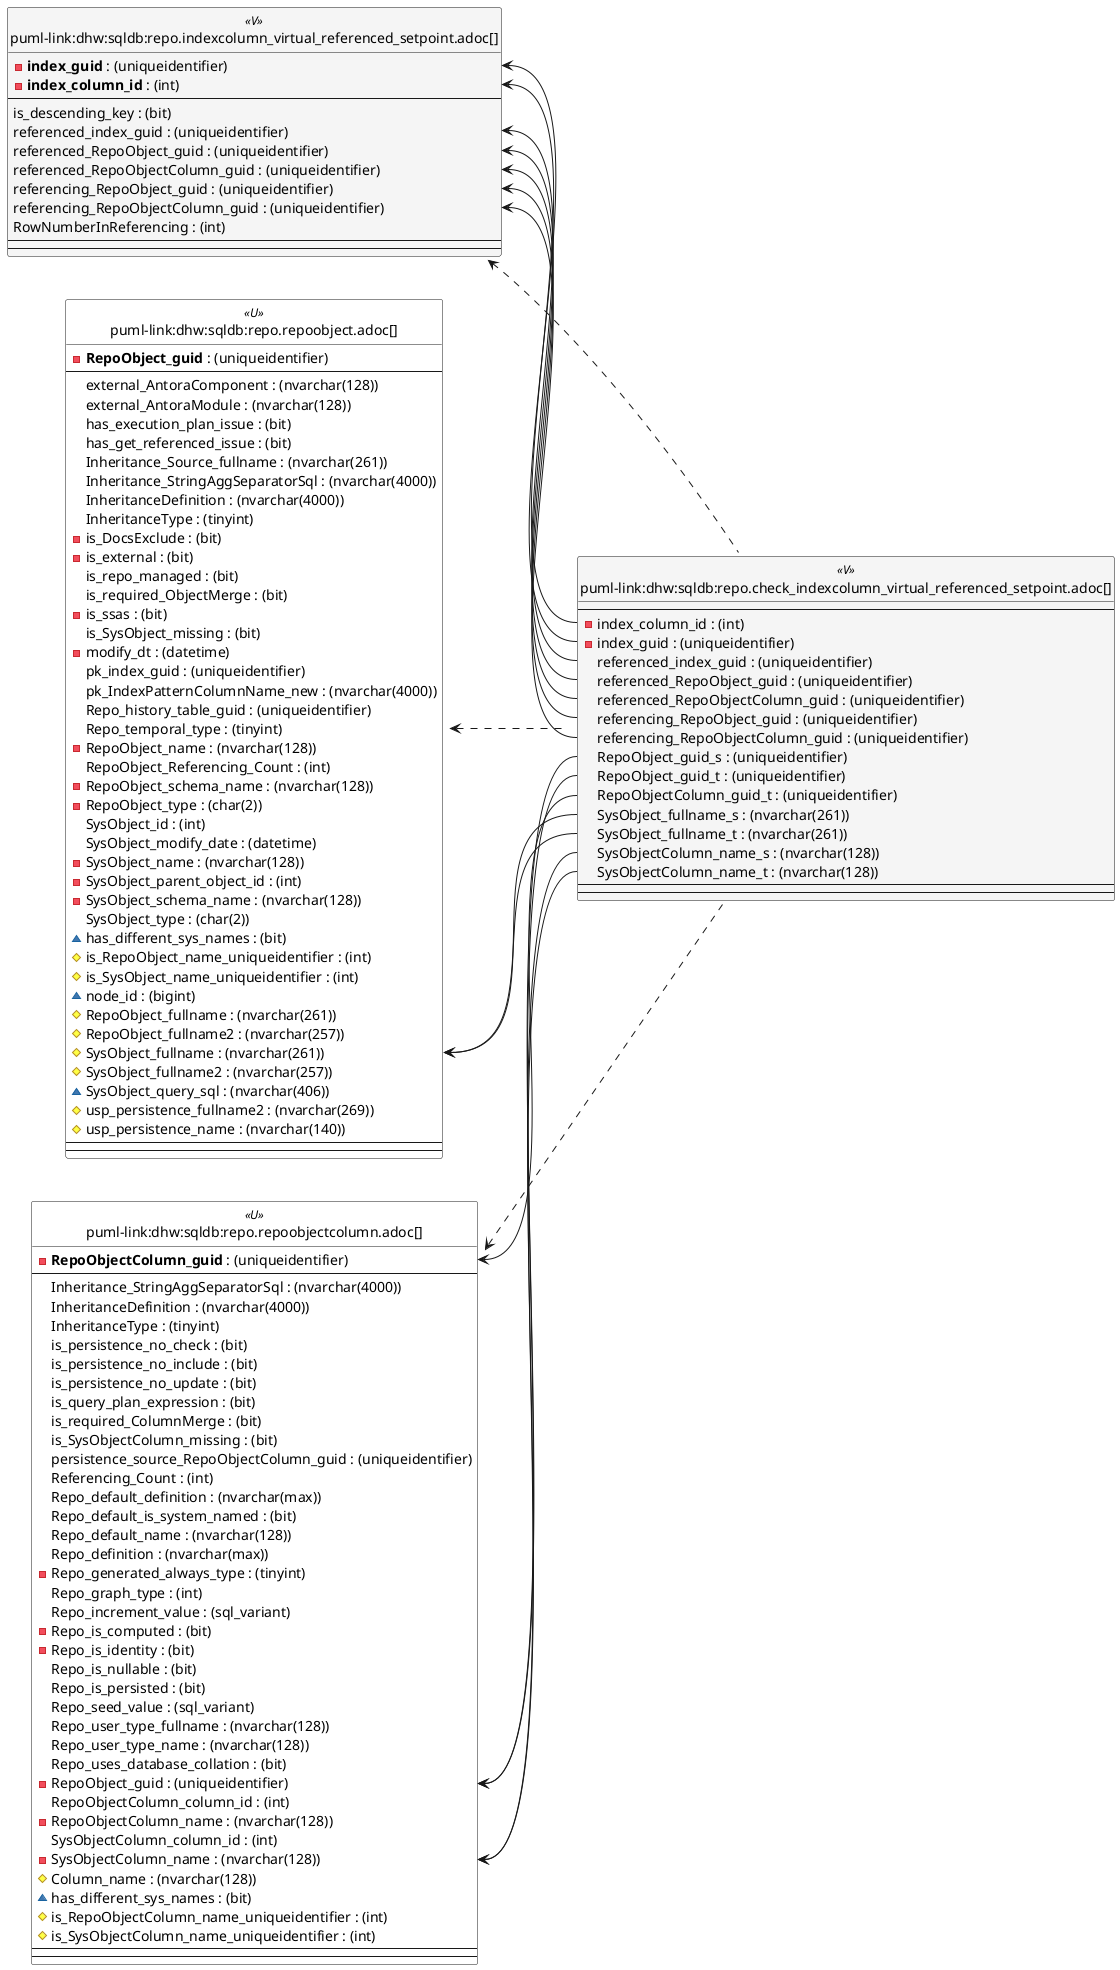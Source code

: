 @startuml
left to right direction
'top to bottom direction
hide circle
'avoide "." issues:
set namespaceSeparator none


skinparam class {
  BackgroundColor White
  BackgroundColor<<FN>> Yellow
  BackgroundColor<<FS>> Yellow
  BackgroundColor<<FT>> LightGray
  BackgroundColor<<IF>> Yellow
  BackgroundColor<<IS>> Yellow
  BackgroundColor<<P>> Aqua
  BackgroundColor<<PC>> Aqua
  BackgroundColor<<SN>> Yellow
  BackgroundColor<<SO>> SlateBlue
  BackgroundColor<<TF>> LightGray
  BackgroundColor<<TR>> Tomato
  BackgroundColor<<U>> White
  BackgroundColor<<V>> WhiteSmoke
  BackgroundColor<<X>> Aqua
  BackgroundColor<<external>> AliceBlue
}


entity "puml-link:dhw:sqldb:repo.check_indexcolumn_virtual_referenced_setpoint.adoc[]" as repo.check_IndexColumn_virtual_referenced_setpoint << V >> {
  --
  - index_column_id : (int)
  - index_guid : (uniqueidentifier)
  referenced_index_guid : (uniqueidentifier)
  referenced_RepoObject_guid : (uniqueidentifier)
  referenced_RepoObjectColumn_guid : (uniqueidentifier)
  referencing_RepoObject_guid : (uniqueidentifier)
  referencing_RepoObjectColumn_guid : (uniqueidentifier)
  RepoObject_guid_s : (uniqueidentifier)
  RepoObject_guid_t : (uniqueidentifier)
  RepoObjectColumn_guid_t : (uniqueidentifier)
  SysObject_fullname_s : (nvarchar(261))
  SysObject_fullname_t : (nvarchar(261))
  SysObjectColumn_name_s : (nvarchar(128))
  SysObjectColumn_name_t : (nvarchar(128))
  --
  --
}

entity "puml-link:dhw:sqldb:repo.indexcolumn_virtual_referenced_setpoint.adoc[]" as repo.IndexColumn_virtual_referenced_setpoint << V >> {
  - **index_guid** : (uniqueidentifier)
  - **index_column_id** : (int)
  --
  is_descending_key : (bit)
  referenced_index_guid : (uniqueidentifier)
  referenced_RepoObject_guid : (uniqueidentifier)
  referenced_RepoObjectColumn_guid : (uniqueidentifier)
  referencing_RepoObject_guid : (uniqueidentifier)
  referencing_RepoObjectColumn_guid : (uniqueidentifier)
  RowNumberInReferencing : (int)
  --
  --
}

entity "puml-link:dhw:sqldb:repo.repoobject.adoc[]" as repo.RepoObject << U >> {
  - **RepoObject_guid** : (uniqueidentifier)
  --
  external_AntoraComponent : (nvarchar(128))
  external_AntoraModule : (nvarchar(128))
  has_execution_plan_issue : (bit)
  has_get_referenced_issue : (bit)
  Inheritance_Source_fullname : (nvarchar(261))
  Inheritance_StringAggSeparatorSql : (nvarchar(4000))
  InheritanceDefinition : (nvarchar(4000))
  InheritanceType : (tinyint)
  - is_DocsExclude : (bit)
  - is_external : (bit)
  is_repo_managed : (bit)
  is_required_ObjectMerge : (bit)
  - is_ssas : (bit)
  is_SysObject_missing : (bit)
  - modify_dt : (datetime)
  pk_index_guid : (uniqueidentifier)
  pk_IndexPatternColumnName_new : (nvarchar(4000))
  Repo_history_table_guid : (uniqueidentifier)
  Repo_temporal_type : (tinyint)
  - RepoObject_name : (nvarchar(128))
  RepoObject_Referencing_Count : (int)
  - RepoObject_schema_name : (nvarchar(128))
  - RepoObject_type : (char(2))
  SysObject_id : (int)
  SysObject_modify_date : (datetime)
  - SysObject_name : (nvarchar(128))
  - SysObject_parent_object_id : (int)
  - SysObject_schema_name : (nvarchar(128))
  SysObject_type : (char(2))
  ~ has_different_sys_names : (bit)
  # is_RepoObject_name_uniqueidentifier : (int)
  # is_SysObject_name_uniqueidentifier : (int)
  ~ node_id : (bigint)
  # RepoObject_fullname : (nvarchar(261))
  # RepoObject_fullname2 : (nvarchar(257))
  # SysObject_fullname : (nvarchar(261))
  # SysObject_fullname2 : (nvarchar(257))
  ~ SysObject_query_sql : (nvarchar(406))
  # usp_persistence_fullname2 : (nvarchar(269))
  # usp_persistence_name : (nvarchar(140))
  --
  --
}

entity "puml-link:dhw:sqldb:repo.repoobjectcolumn.adoc[]" as repo.RepoObjectColumn << U >> {
  - **RepoObjectColumn_guid** : (uniqueidentifier)
  --
  Inheritance_StringAggSeparatorSql : (nvarchar(4000))
  InheritanceDefinition : (nvarchar(4000))
  InheritanceType : (tinyint)
  is_persistence_no_check : (bit)
  is_persistence_no_include : (bit)
  is_persistence_no_update : (bit)
  is_query_plan_expression : (bit)
  is_required_ColumnMerge : (bit)
  is_SysObjectColumn_missing : (bit)
  persistence_source_RepoObjectColumn_guid : (uniqueidentifier)
  Referencing_Count : (int)
  Repo_default_definition : (nvarchar(max))
  Repo_default_is_system_named : (bit)
  Repo_default_name : (nvarchar(128))
  Repo_definition : (nvarchar(max))
  - Repo_generated_always_type : (tinyint)
  Repo_graph_type : (int)
  Repo_increment_value : (sql_variant)
  - Repo_is_computed : (bit)
  - Repo_is_identity : (bit)
  Repo_is_nullable : (bit)
  Repo_is_persisted : (bit)
  Repo_seed_value : (sql_variant)
  Repo_user_type_fullname : (nvarchar(128))
  Repo_user_type_name : (nvarchar(128))
  Repo_uses_database_collation : (bit)
  - RepoObject_guid : (uniqueidentifier)
  RepoObjectColumn_column_id : (int)
  - RepoObjectColumn_name : (nvarchar(128))
  SysObjectColumn_column_id : (int)
  - SysObjectColumn_name : (nvarchar(128))
  # Column_name : (nvarchar(128))
  ~ has_different_sys_names : (bit)
  # is_RepoObjectColumn_name_uniqueidentifier : (int)
  # is_SysObjectColumn_name_uniqueidentifier : (int)
  --
  --
}

repo.IndexColumn_virtual_referenced_setpoint <.. repo.check_IndexColumn_virtual_referenced_setpoint
repo.RepoObject <.. repo.check_IndexColumn_virtual_referenced_setpoint
repo.RepoObjectColumn <.. repo.check_IndexColumn_virtual_referenced_setpoint
"repo.IndexColumn_virtual_referenced_setpoint::index_column_id" <-- "repo.check_IndexColumn_virtual_referenced_setpoint::index_column_id"
"repo.IndexColumn_virtual_referenced_setpoint::index_guid" <-- "repo.check_IndexColumn_virtual_referenced_setpoint::index_guid"
"repo.IndexColumn_virtual_referenced_setpoint::referenced_index_guid" <-- "repo.check_IndexColumn_virtual_referenced_setpoint::referenced_index_guid"
"repo.IndexColumn_virtual_referenced_setpoint::referenced_RepoObject_guid" <-- "repo.check_IndexColumn_virtual_referenced_setpoint::referenced_RepoObject_guid"
"repo.IndexColumn_virtual_referenced_setpoint::referenced_RepoObjectColumn_guid" <-- "repo.check_IndexColumn_virtual_referenced_setpoint::referenced_RepoObjectColumn_guid"
"repo.IndexColumn_virtual_referenced_setpoint::referencing_RepoObject_guid" <-- "repo.check_IndexColumn_virtual_referenced_setpoint::referencing_RepoObject_guid"
"repo.IndexColumn_virtual_referenced_setpoint::referencing_RepoObjectColumn_guid" <-- "repo.check_IndexColumn_virtual_referenced_setpoint::referencing_RepoObjectColumn_guid"
"repo.RepoObject::SysObject_fullname" <-- "repo.check_IndexColumn_virtual_referenced_setpoint::SysObject_fullname_s"
"repo.RepoObject::SysObject_fullname" <-- "repo.check_IndexColumn_virtual_referenced_setpoint::SysObject_fullname_t"
"repo.RepoObjectColumn::RepoObject_guid" <-- "repo.check_IndexColumn_virtual_referenced_setpoint::RepoObject_guid_s"
"repo.RepoObjectColumn::RepoObject_guid" <-- "repo.check_IndexColumn_virtual_referenced_setpoint::RepoObject_guid_t"
"repo.RepoObjectColumn::RepoObjectColumn_guid" <-- "repo.check_IndexColumn_virtual_referenced_setpoint::RepoObjectColumn_guid_t"
"repo.RepoObjectColumn::SysObjectColumn_name" <-- "repo.check_IndexColumn_virtual_referenced_setpoint::SysObjectColumn_name_s"
"repo.RepoObjectColumn::SysObjectColumn_name" <-- "repo.check_IndexColumn_virtual_referenced_setpoint::SysObjectColumn_name_t"
@enduml


